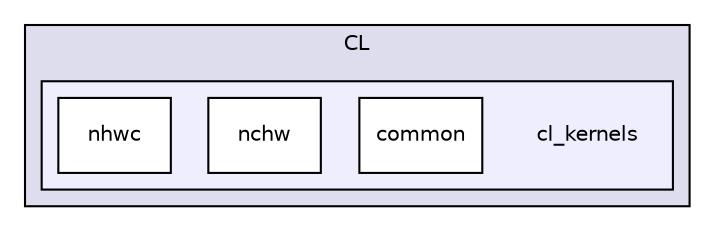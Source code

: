 digraph "src/core/CL/cl_kernels" {
  compound=true
  node [ fontsize="10", fontname="Helvetica"];
  edge [ labelfontsize="10", labelfontname="Helvetica"];
  subgraph clusterdir_8c278f79c760e5c5fbd911f9870614c1 {
    graph [ bgcolor="#ddddee", pencolor="black", label="CL" fontname="Helvetica", fontsize="10", URL="dir_8c278f79c760e5c5fbd911f9870614c1.xhtml"]
  subgraph clusterdir_25885286e9dad4fa105b7b25a8031bbf {
    graph [ bgcolor="#eeeeff", pencolor="black", label="" URL="dir_25885286e9dad4fa105b7b25a8031bbf.xhtml"];
    dir_25885286e9dad4fa105b7b25a8031bbf [shape=plaintext label="cl_kernels"];
  dir_a50b9933354d81525095b5e7ad336497 [shape=box label="common" fillcolor="white" style="filled" URL="dir_a50b9933354d81525095b5e7ad336497.xhtml"];
  dir_1ccb7f4a7e52306ff18714d5cd53d367 [shape=box label="nchw" fillcolor="white" style="filled" URL="dir_1ccb7f4a7e52306ff18714d5cd53d367.xhtml"];
  dir_ea393a19e66e9555cdc004c345ac8654 [shape=box label="nhwc" fillcolor="white" style="filled" URL="dir_ea393a19e66e9555cdc004c345ac8654.xhtml"];
  }
  }
}
